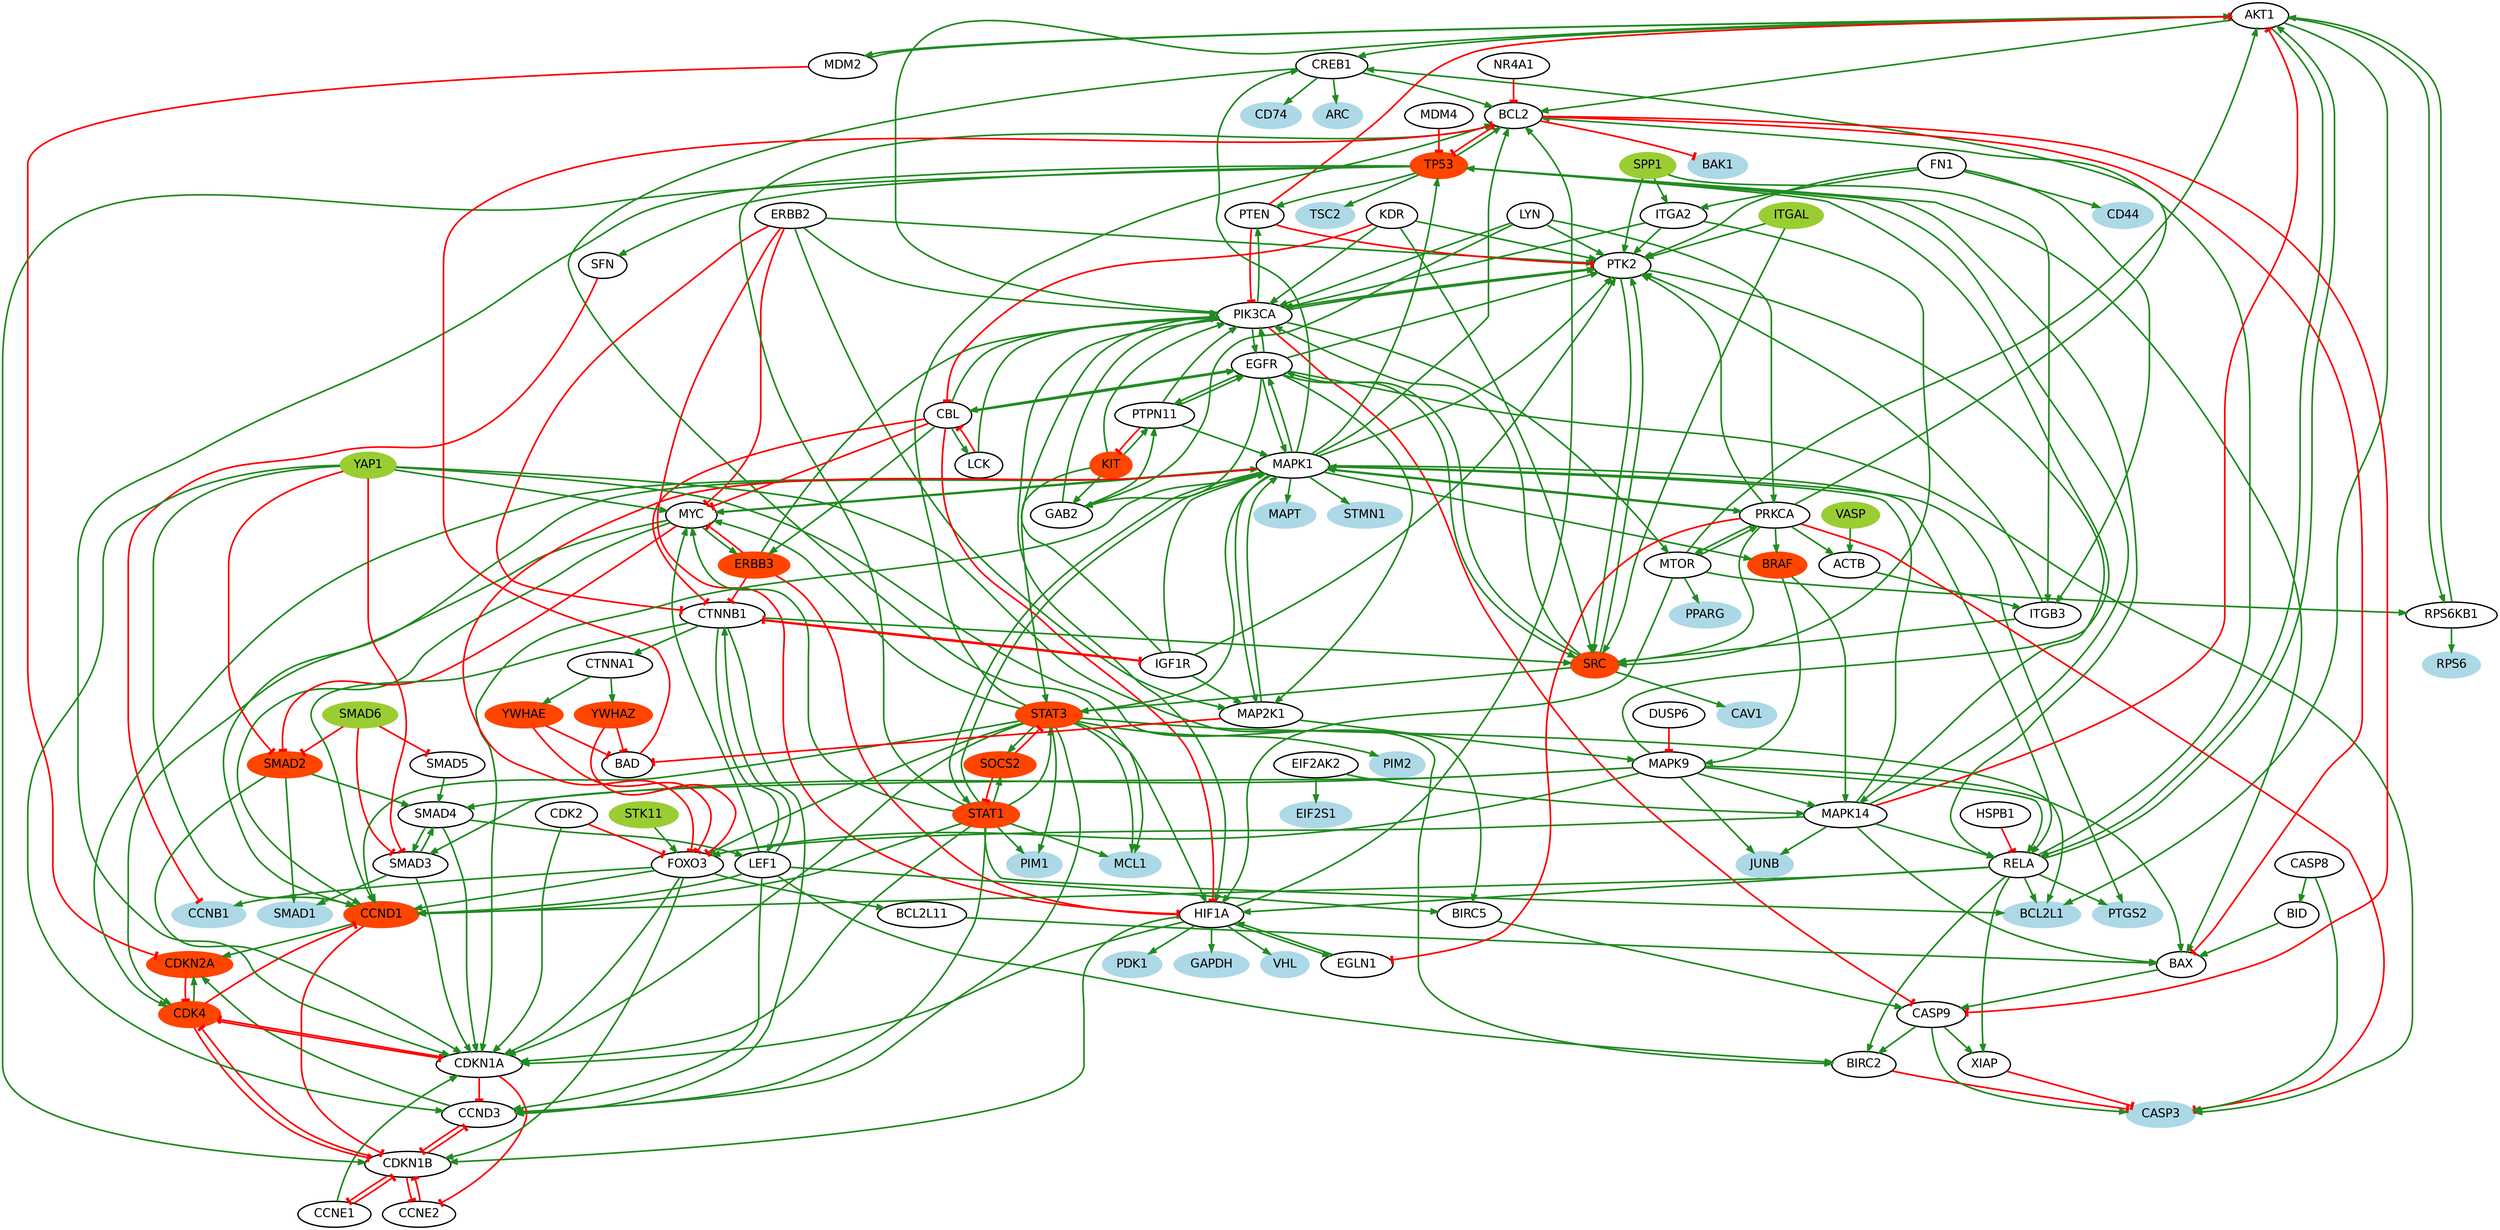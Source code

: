 digraph "" {
BCL2L1 [color=lightblue, fillcolor=lightblue, fontname=Helvetica, fontsize=18, shape=ellipse, style="filled, bold"];
PTGS2 [color=lightblue, fillcolor=lightblue, fontname=Helvetica, fontsize=18, shape=ellipse, style="filled, bold"];
STK11 [color=olivedrab3, fillcolor=olivedrab3, fontname=Helvetica, fontsize=18, shape=ellipse, style="filled, bold"];
AKT1 [color=black, fillcolor=white, fontname=Helvetica, fontsize=18, shape=ellipse, style="filled, bold"];
CAV1 [color=lightblue, fillcolor=lightblue, fontname=Helvetica, fontsize=18, shape=ellipse, style="filled, bold"];
PIK3CA [color=black, fillcolor=white, fontname=Helvetica, fontsize=18, shape=ellipse, style="filled, bold"];
MYC [color=black, fillcolor=white, fontname=Helvetica, fontsize=18, shape=ellipse, style="filled, bold"];
ERBB2 [color=black, fillcolor=white, fontname=Helvetica, fontsize=18, shape=ellipse, style="filled, bold"];
ERBB3 [color=orangered, fillcolor=orangered, fontname=Helvetica, fontsize=18, shape=ellipse, style="filled, bold"];
IGF1R [color=black, fillcolor=white, fontname=Helvetica, fontsize=18, shape=ellipse, style="filled, bold"];
CDKN2A [color=orangered, fillcolor=orangered, fontname=Helvetica, fontsize=18, shape=ellipse, style="filled, bold"];
CREB1 [color=black, fillcolor=white, fontname=Helvetica, fontsize=18, shape=ellipse, style="filled, bold"];
MDM2 [color=black, fillcolor=white, fontname=Helvetica, fontsize=18, shape=ellipse, style="filled, bold"];
MDM4 [color=black, fillcolor=white, fontname=Helvetica, fontsize=18, shape=ellipse, style="filled, bold"];
FN1 [color=black, fillcolor=white, fontname=Helvetica, fontsize=18, shape=ellipse, style="filled, bold"];
SOCS2 [color=orangered, fillcolor=orangered, fontname=Helvetica, fontsize=18, shape=ellipse, style="filled, bold"];
CCND1 [color=orangered, fillcolor=orangered, fontname=Helvetica, fontsize=18, shape=ellipse, style="filled, bold"];
CCND3 [color=black, fillcolor=white, fontname=Helvetica, fontsize=18, shape=ellipse, style="filled, bold"];
BAK1 [color=lightblue, fillcolor=lightblue, fontname=Helvetica, fontsize=18, shape=ellipse, style="filled, bold"];
SFN [color=black, fillcolor=white, fontname=Helvetica, fontsize=18, shape=ellipse, style="filled, bold"];
PTEN [color=black, fillcolor=white, fontname=Helvetica, fontsize=18, shape=ellipse, style="filled, bold"];
ACTB [color=black, fillcolor=white, fontname=Helvetica, fontsize=18, shape=ellipse, style="filled, bold"];
PTPN11 [color=black, fillcolor=white, fontname=Helvetica, fontsize=18, shape=ellipse, style="filled, bold"];
STMN1 [color=lightblue, fillcolor=lightblue, fontname=Helvetica, fontsize=18, shape=ellipse, style="filled, bold"];
CDKN1B [color=black, fillcolor=white, fontname=Helvetica, fontsize=18, shape=ellipse, style="filled, bold"];
ITGA2 [color=black, fillcolor=white, fontname=Helvetica, fontsize=18, shape=ellipse, style="filled, bold"];
GAB2 [color=black, fillcolor=white, fontname=Helvetica, fontsize=18, shape=ellipse, style="filled, bold"];
GAPDH [color=lightblue, fillcolor=lightblue, fontname=Helvetica, fontsize=18, shape=ellipse, style="filled, bold"];
HIF1A [color=black, fillcolor=white, fontname=Helvetica, fontsize=18, shape=ellipse, style="filled, bold"];
KIT [color=orangered, fillcolor=orangered, fontname=Helvetica, fontsize=18, shape=ellipse, style="filled, bold"];
CCNE2 [color=black, fillcolor=white, fontname=Helvetica, fontsize=18, shape=ellipse, style="filled, bold"];
CCNE1 [color=black, fillcolor=white, fontname=Helvetica, fontsize=18, shape=ellipse, style="filled, bold"];
CDK4 [color=orangered, fillcolor=orangered, fontname=Helvetica, fontsize=18, shape=ellipse, style="filled, bold"];
PPARG [color=lightblue, fillcolor=lightblue, fontname=Helvetica, fontsize=18, shape=ellipse, style="filled, bold"];
EGLN1 [color=black, fillcolor=white, fontname=Helvetica, fontsize=18, shape=ellipse, style="filled, bold"];
RELA [color=black, fillcolor=white, fontname=Helvetica, fontsize=18, shape=ellipse, style="filled, bold"];
TP53 [color=orangered, fillcolor=orangered, fontname=Helvetica, fontsize=18, shape=ellipse, style="filled, bold"];
CBL [color=black, fillcolor=white, fontname=Helvetica, fontsize=18, shape=ellipse, style="filled, bold"];
ITGAL [color=olivedrab3, fillcolor=olivedrab3, fontname=Helvetica, fontsize=18, shape=ellipse, style="filled, bold"];
LCK [color=black, fillcolor=white, fontname=Helvetica, fontsize=18, shape=ellipse, style="filled, bold"];
CD74 [color=lightblue, fillcolor=lightblue, fontname=Helvetica, fontsize=18, shape=ellipse, style="filled, bold"];
SMAD4 [color=black, fillcolor=white, fontname=Helvetica, fontsize=18, shape=ellipse, style="filled, bold"];
SMAD5 [color=black, fillcolor=white, fontname=Helvetica, fontsize=18, shape=ellipse, style="filled, bold"];
SMAD6 [color=olivedrab3, fillcolor=olivedrab3, fontname=Helvetica, fontsize=18, shape=ellipse, style="filled, bold"];
SMAD1 [color=lightblue, fillcolor=lightblue, fontname=Helvetica, fontsize=18, shape=ellipse, style="filled, bold"];
SMAD2 [color=orangered, fillcolor=orangered, fontname=Helvetica, fontsize=18, shape=ellipse, style="filled, bold"];
SMAD3 [color=black, fillcolor=white, fontname=Helvetica, fontsize=18, shape=ellipse, style="filled, bold"];
MAPK14 [color=black, fillcolor=white, fontname=Helvetica, fontsize=18, shape=ellipse, style="filled, bold"];
RPS6 [color=lightblue, fillcolor=lightblue, fontname=Helvetica, fontsize=18, shape=ellipse, style="filled, bold"];
XIAP [color=black, fillcolor=white, fontname=Helvetica, fontsize=18, shape=ellipse, style="filled, bold"];
PIM1 [color=lightblue, fillcolor=lightblue, fontname=Helvetica, fontsize=18, shape=ellipse, style="filled, bold"];
TSC2 [color=lightblue, fillcolor=lightblue, fontname=Helvetica, fontsize=18, shape=ellipse, style="filled, bold"];
STAT3 [color=orangered, fillcolor=orangered, fontname=Helvetica, fontsize=18, shape=ellipse, style="filled, bold"];
STAT1 [color=orangered, fillcolor=orangered, fontname=Helvetica, fontsize=18, shape=ellipse, style="filled, bold"];
RPS6KB1 [color=black, fillcolor=white, fontname=Helvetica, fontsize=18, shape=ellipse, style="filled, bold"];
MAPK1 [color=black, fillcolor=white, fontname=Helvetica, fontsize=18, shape=ellipse, style="filled, bold"];
MAPK9 [color=black, fillcolor=white, fontname=Helvetica, fontsize=18, shape=ellipse, style="filled, bold"];
CDKN1A [color=black, fillcolor=white, fontname=Helvetica, fontsize=18, shape=ellipse, style="filled, bold"];
KDR [color=black, fillcolor=white, fontname=Helvetica, fontsize=18, shape=ellipse, style="filled, bold"];
SRC [color=orangered, fillcolor=orangered, fontname=Helvetica, fontsize=18, shape=ellipse, style="filled, bold"];
MTOR [color=black, fillcolor=white, fontname=Helvetica, fontsize=18, shape=ellipse, style="filled, bold"];
LEF1 [color=black, fillcolor=white, fontname=Helvetica, fontsize=18, shape=ellipse, style="filled, bold"];
LYN [color=black, fillcolor=white, fontname=Helvetica, fontsize=18, shape=ellipse, style="filled, bold"];
YAP1 [color=olivedrab3, fillcolor=olivedrab3, fontname=Helvetica, fontsize=18, shape=ellipse, style="filled, bold"];
CTNNB1 [color=black, fillcolor=white, fontname=Helvetica, fontsize=18, shape=ellipse, style="filled, bold"];
DUSP6 [color=black, fillcolor=white, fontname=Helvetica, fontsize=18, shape=ellipse, style="filled, bold"];
EIF2AK2 [color=black, fillcolor=white, fontname=Helvetica, fontsize=18, shape=ellipse, style="filled, bold"];
BAD [color=black, fillcolor=white, fontname=Helvetica, fontsize=18, shape=ellipse, style="filled, bold"];
CDK2 [color=black, fillcolor=white, fontname=Helvetica, fontsize=18, shape=ellipse, style="filled, bold"];
SPP1 [color=olivedrab3, fillcolor=olivedrab3, fontname=Helvetica, fontsize=18, shape=ellipse, style="filled, bold"];
PTK2 [color=black, fillcolor=white, fontname=Helvetica, fontsize=18, shape=ellipse, style="filled, bold"];
BIRC5 [color=black, fillcolor=white, fontname=Helvetica, fontsize=18, shape=ellipse, style="filled, bold"];
JUNB [color=lightblue, fillcolor=lightblue, fontname=Helvetica, fontsize=18, shape=ellipse, style="filled, bold"];
EGFR [color=black, fillcolor=white, fontname=Helvetica, fontsize=18, shape=ellipse, style="filled, bold"];
BIRC2 [color=black, fillcolor=white, fontname=Helvetica, fontsize=18, shape=ellipse, style="filled, bold"];
BAX [color=black, fillcolor=white, fontname=Helvetica, fontsize=18, shape=ellipse, style="filled, bold"];
FOXO3 [color=black, fillcolor=white, fontname=Helvetica, fontsize=18, shape=ellipse, style="filled, bold"];
VHL [color=lightblue, fillcolor=lightblue, fontname=Helvetica, fontsize=18, shape=ellipse, style="filled, bold"];
MAP2K1 [color=black, fillcolor=white, fontname=Helvetica, fontsize=18, shape=ellipse, style="filled, bold"];
MCL1 [color=lightblue, fillcolor=lightblue, fontname=Helvetica, fontsize=18, shape=ellipse, style="filled, bold"];
EIF2S1 [color=lightblue, fillcolor=lightblue, fontname=Helvetica, fontsize=18, shape=ellipse, style="filled, bold"];
YWHAZ [color=orangered, fillcolor=orangered, fontname=Helvetica, fontsize=18, shape=ellipse, style="filled, bold"];
BCL2L11 [color=black, fillcolor=white, fontname=Helvetica, fontsize=18, shape=ellipse, style="filled, bold"];
BID [color=black, fillcolor=white, fontname=Helvetica, fontsize=18, shape=ellipse, style="filled, bold"];
YWHAE [color=orangered, fillcolor=orangered, fontname=Helvetica, fontsize=18, shape=ellipse, style="filled, bold"];
ITGB3 [color=black, fillcolor=white, fontname=Helvetica, fontsize=18, shape=ellipse, style="filled, bold"];
PIM2 [color=lightblue, fillcolor=lightblue, fontname=Helvetica, fontsize=18, shape=ellipse, style="filled, bold"];
HSPB1 [color=black, fillcolor=white, fontname=Helvetica, fontsize=18, shape=ellipse, style="filled, bold"];
PRKCA [color=black, fillcolor=white, fontname=Helvetica, fontsize=18, shape=ellipse, style="filled, bold"];
CD44 [color=lightblue, fillcolor=lightblue, fontname=Helvetica, fontsize=18, shape=ellipse, style="filled, bold"];
NR4A1 [color=black, fillcolor=white, fontname=Helvetica, fontsize=18, shape=ellipse, style="filled, bold"];
VASP [color=olivedrab3, fillcolor=olivedrab3, fontname=Helvetica, fontsize=18, shape=ellipse, style="filled, bold"];
CTNNA1 [color=black, fillcolor=white, fontname=Helvetica, fontsize=18, shape=ellipse, style="filled, bold"];
CCNB1 [color=lightblue, fillcolor=lightblue, fontname=Helvetica, fontsize=18, shape=ellipse, style="filled, bold"];
CASP3 [color=lightblue, fillcolor=lightblue, fontname=Helvetica, fontsize=18, shape=ellipse, style="filled, bold"];
CASP8 [color=black, fillcolor=white, fontname=Helvetica, fontsize=18, shape=ellipse, style="filled, bold"];
CASP9 [color=black, fillcolor=white, fontname=Helvetica, fontsize=18, shape=ellipse, style="filled, bold"];
PDK1 [color=lightblue, fillcolor=lightblue, fontname=Helvetica, fontsize=18, shape=ellipse, style="filled, bold"];
ARC [color=lightblue, fillcolor=lightblue, fontname=Helvetica, fontsize=18, shape=ellipse, style="filled, bold"];
BRAF [color=orangered, fillcolor=orangered, fontname=Helvetica, fontsize=18, shape=ellipse, style="filled, bold"];
MAPT [color=lightblue, fillcolor=lightblue, fontname=Helvetica, fontsize=18, shape=ellipse, style="filled, bold"];
BCL2 [color=black, fillcolor=white, fontname=Helvetica, fontsize=18, shape=ellipse, style="filled, bold"];
STK11 -> FOXO3  [arrowhead=normal, color=forestgreen, dir=forward, key=0, penwidth="2.5", sign=1];
AKT1 -> BCL2L1  [arrowhead=normal, color=forestgreen, dir=forward, key=0, penwidth="2.5", sign=1];
AKT1 -> RPS6KB1  [arrowhead=normal, color=forestgreen, dir=forward, key=0, penwidth="2.5", sign=1];
AKT1 -> CREB1  [arrowhead=normal, color=forestgreen, dir=forward, key=0, penwidth="2.5", sign=1];
AKT1 -> MDM2  [arrowhead=normal, color=forestgreen, dir=forward, key=0, penwidth="2.5", sign=1];
AKT1 -> RELA  [arrowhead=normal, color=forestgreen, dir=forward, key=0, penwidth="2.5", sign=1];
AKT1 -> BCL2  [arrowhead=normal, color=forestgreen, dir=forward, key=0, penwidth="2.5", sign=1];
PIK3CA -> PTK2  [arrowhead=normal, color=forestgreen, dir=forward, key=0, penwidth="2.5", sign=1];
PIK3CA -> AKT1  [arrowhead=normal, color=forestgreen, dir=forward, key=0, penwidth="2.5", sign=1];
PIK3CA -> EGFR  [arrowhead=normal, color=forestgreen, dir=forward, key=0, penwidth="2.5", sign=1];
PIK3CA -> HIF1A  [arrowhead=normal, color=forestgreen, dir=forward, key=0, penwidth="2.5", sign=1];
PIK3CA -> CASP9  [arrowhead=tee, color=red, dir=forward, key=0, penwidth="2.5", sign="-1"];
PIK3CA -> PTEN  [arrowhead=normal, color=forestgreen, dir=forward, key=0, penwidth="2.5", sign=1];
PIK3CA -> MTOR  [arrowhead=normal, color=forestgreen, dir=forward, key=0, penwidth="2.5", sign=1];
MYC -> CCND1  [arrowhead=normal, color=forestgreen, dir=forward, key=0, penwidth="2.5", sign=1];
MYC -> ERBB3  [arrowhead=normal, color=forestgreen, dir=forward, key=0, penwidth="2.5", sign=1];
MYC -> MAPK1  [arrowhead=normal, color=forestgreen, dir=forward, key=0, penwidth="2.5", sign=1];
MYC -> CDK4  [arrowhead=normal, color=forestgreen, dir=forward, key=0, penwidth="2.5", sign=1];
MYC -> SMAD2  [arrowhead=tee, color=red, dir=forward, key=0, penwidth="2.5", sign="-1"];
ERBB2 -> PTK2  [arrowhead=normal, color=forestgreen, dir=forward, key=0, penwidth="2.5", sign=1];
ERBB2 -> PIK3CA  [arrowhead=normal, color=forestgreen, dir=forward, key=0, penwidth="2.5", sign=1];
ERBB2 -> HIF1A  [arrowhead=tee, color=red, dir=forward, key=0, penwidth="2.5", sign="-1"];
ERBB2 -> CTNNB1  [arrowhead=tee, color=red, dir=forward, key=0, penwidth="2.5", sign="-1"];
ERBB2 -> MAP2K1  [arrowhead=normal, color=forestgreen, dir=forward, key=0, penwidth="2.5", sign=1];
ERBB2 -> MYC  [arrowhead=tee, color=red, dir=forward, key=0, penwidth="2.5", sign="-1"];
ERBB3 -> CTNNB1  [arrowhead=tee, color=red, dir=forward, key=0, penwidth="2.5", sign="-1"];
ERBB3 -> PIK3CA  [arrowhead=normal, color=forestgreen, dir=forward, key=0, penwidth="2.5", sign=1];
ERBB3 -> MYC  [arrowhead=tee, color=red, dir=forward, key=0, penwidth="2.5", sign="-1"];
ERBB3 -> HIF1A  [arrowhead=tee, color=red, dir=forward, key=0, penwidth="2.5", sign="-1"];
IGF1R -> CTNNB1  [arrowhead=tee, color=red, dir=forward, key=0, penwidth="2.5", sign="-1"];
IGF1R -> PIK3CA  [arrowhead=normal, color=forestgreen, dir=forward, key=0, penwidth="2.5", sign=1];
IGF1R -> MAP2K1  [arrowhead=normal, color=forestgreen, dir=forward, key=0, penwidth="2.5", sign=1];
IGF1R -> MAPK1  [arrowhead=normal, color=forestgreen, dir=forward, key=0, penwidth="2.5", sign=1];
IGF1R -> PTK2  [arrowhead=normal, color=forestgreen, dir=forward, key=0, penwidth="2.5", sign=1];
CDKN2A -> CDK4  [arrowhead=tee, color=red, dir=forward, key=0, penwidth="2.5", sign="-1"];
CREB1 -> CD74  [arrowhead=normal, color=forestgreen, dir=forward, key=0, penwidth="2.5", sign=1];
CREB1 -> ARC  [arrowhead=normal, color=forestgreen, dir=forward, key=0, penwidth="2.5", sign=1];
CREB1 -> MCL1  [arrowhead=normal, color=forestgreen, dir=forward, key=0, penwidth="2.5", sign=1];
CREB1 -> BCL2  [arrowhead=normal, color=forestgreen, dir=forward, key=0, penwidth="2.5", sign=1];
MDM2 -> AKT1  [arrowhead=normal, color=forestgreen, dir=forward, key=0, penwidth="2.5", sign=1];
MDM2 -> CDKN2A  [arrowhead=tee, color=red, dir=forward, key=0, penwidth="2.5", sign="-1"];
MDM4 -> TP53  [arrowhead=tee, color=red, dir=forward, key=0, penwidth="2.5", sign="-1"];
FN1 -> CD44  [arrowhead=normal, color=forestgreen, dir=forward, key=0, penwidth="2.5", sign=1];
FN1 -> ITGB3  [arrowhead=normal, color=forestgreen, dir=forward, key=0, penwidth="2.5", sign=1];
FN1 -> PTK2  [arrowhead=normal, color=forestgreen, dir=forward, key=0, penwidth="2.5", sign=1];
FN1 -> ITGA2  [arrowhead=normal, color=forestgreen, dir=forward, key=0, penwidth="2.5", sign=1];
SOCS2 -> STAT3  [arrowhead=tee, color=red, dir=forward, key=0, penwidth="2.5", sign="-1"];
SOCS2 -> STAT1  [arrowhead=tee, color=red, dir=forward, key=0, penwidth="2.5", sign="-1"];
CCND1 -> CDKN1B  [arrowhead=tee, color=red, dir=forward, key=0, penwidth="2.5", sign="-1"];
CCND1 -> CDKN2A  [arrowhead=normal, color=forestgreen, dir=forward, key=0, penwidth="2.5", sign=1];
CCND3 -> CDKN1B  [arrowhead=tee, color=red, dir=forward, key=0, penwidth="2.5", sign="-1"];
CCND3 -> CDKN2A  [arrowhead=normal, color=forestgreen, dir=forward, key=0, penwidth="2.5", sign=1];
SFN -> CCNB1  [arrowhead=tee, color=red, dir=forward, key=0, penwidth="2.5", sign="-1"];
PTEN -> AKT1  [arrowhead=tee, color=red, dir=forward, key=0, penwidth="2.5", sign="-1"];
PTEN -> PTK2  [arrowhead=tee, color=red, dir=forward, key=0, penwidth="2.5", sign="-1"];
PTEN -> PIK3CA  [arrowhead=tee, color=red, dir=forward, key=0, penwidth="2.5", sign="-1"];
ACTB -> ITGB3  [arrowhead=normal, color=forestgreen, dir=forward, key=0, penwidth="2.5", sign=1];
PTPN11 -> PIK3CA  [arrowhead=normal, color=forestgreen, dir=forward, key=0, penwidth="2.5", sign=1];
PTPN11 -> MAPK1  [arrowhead=normal, color=forestgreen, dir=forward, key=0, penwidth="2.5", sign=1];
PTPN11 -> EGFR  [arrowhead=normal, color=forestgreen, dir=forward, key=0, penwidth="2.5", sign=1];
PTPN11 -> KIT  [arrowhead=tee, color=red, dir=forward, key=0, penwidth="2.5", sign="-1"];
CDKN1B -> CCNE2  [arrowhead=tee, color=red, dir=forward, key=0, penwidth="2.5", sign="-1"];
CDKN1B -> CCND3  [arrowhead=tee, color=red, dir=forward, key=0, penwidth="2.5", sign="-1"];
CDKN1B -> CCNE1  [arrowhead=tee, color=red, dir=forward, key=0, penwidth="2.5", sign="-1"];
CDKN1B -> CDK4  [arrowhead=tee, color=red, dir=forward, key=0, penwidth="2.5", sign="-1"];
ITGA2 -> PIK3CA  [arrowhead=normal, color=forestgreen, dir=forward, key=0, penwidth="2.5", sign=1];
ITGA2 -> PTK2  [arrowhead=normal, color=forestgreen, dir=forward, key=0, penwidth="2.5", sign=1];
ITGA2 -> SRC  [arrowhead=normal, color=forestgreen, dir=forward, key=0, penwidth="2.5", sign=1];
GAB2 -> PIK3CA  [arrowhead=normal, color=forestgreen, dir=forward, key=0, penwidth="2.5", sign=1];
GAB2 -> PTPN11  [arrowhead=normal, color=forestgreen, dir=forward, key=0, penwidth="2.5", sign=1];
HIF1A -> EGLN1  [arrowhead=normal, color=forestgreen, dir=forward, key=0, penwidth="2.5", sign=1];
HIF1A -> CDKN1B  [arrowhead=normal, color=forestgreen, dir=forward, key=0, penwidth="2.5", sign=1];
HIF1A -> CDKN1A  [arrowhead=normal, color=forestgreen, dir=forward, key=0, penwidth="2.5", sign=1];
HIF1A -> GAPDH  [arrowhead=normal, color=forestgreen, dir=forward, key=0, penwidth="2.5", sign=1];
HIF1A -> PDK1  [arrowhead=normal, color=forestgreen, dir=forward, key=0, penwidth="2.5", sign=1];
HIF1A -> VHL  [arrowhead=normal, color=forestgreen, dir=forward, key=0, penwidth="2.5", sign=1];
HIF1A -> BCL2  [arrowhead=normal, color=forestgreen, dir=forward, key=0, penwidth="2.5", sign=1];
KIT -> PIK3CA  [arrowhead=normal, color=forestgreen, dir=forward, key=0, penwidth="2.5", sign=1];
KIT -> PTPN11  [arrowhead=normal, color=forestgreen, dir=forward, key=0, penwidth="2.5", sign=1];
KIT -> GAB2  [arrowhead=normal, color=forestgreen, dir=forward, key=0, penwidth="2.5", sign=1];
KIT -> STAT3  [arrowhead=normal, color=forestgreen, dir=forward, key=0, penwidth="2.5", sign=1];
CCNE2 -> CDKN1B  [arrowhead=tee, color=red, dir=forward, key=0, penwidth="2.5", sign="-1"];
CCNE1 -> CDKN1B  [arrowhead=tee, color=red, dir=forward, key=0, penwidth="2.5", sign="-1"];
CCNE1 -> CDKN1A  [arrowhead=normal, color=forestgreen, dir=forward, key=0, penwidth="2.5", sign=1];
CDK4 -> CCND1  [arrowhead=tee, color=red, dir=forward, key=0, penwidth="2.5", sign="-1"];
CDK4 -> CDKN1B  [arrowhead=tee, color=red, dir=forward, key=0, penwidth="2.5", sign="-1"];
CDK4 -> CDKN1A  [arrowhead=tee, color=red, dir=forward, key=0, penwidth="2.5", sign="-1"];
CDK4 -> CDKN2A  [arrowhead=normal, color=forestgreen, dir=forward, key=0, penwidth="2.5", sign=1];
EGLN1 -> HIF1A  [arrowhead=normal, color=forestgreen, dir=forward, key=0, penwidth="2.5", sign=1];
RELA -> BCL2L1  [arrowhead=normal, color=forestgreen, dir=forward, key=0, penwidth="2.5", sign=1];
RELA -> PTGS2  [arrowhead=normal, color=forestgreen, dir=forward, key=0, penwidth="2.5", sign=1];
RELA -> CCND1  [arrowhead=normal, color=forestgreen, dir=forward, key=0, penwidth="2.5", sign=1];
RELA -> BIRC2  [arrowhead=normal, color=forestgreen, dir=forward, key=0, penwidth="2.5", sign=1];
RELA -> HIF1A  [arrowhead=normal, color=forestgreen, dir=forward, key=0, penwidth="2.5", sign=1];
RELA -> AKT1  [arrowhead=normal, color=forestgreen, dir=forward, key=0, penwidth="2.5", sign=1];
RELA -> XIAP  [arrowhead=normal, color=forestgreen, dir=forward, key=0, penwidth="2.5", sign=1];
RELA -> BCL2  [arrowhead=normal, color=forestgreen, dir=forward, key=0, penwidth="2.5", sign=1];
TP53 -> CDKN1B  [arrowhead=normal, color=forestgreen, dir=forward, key=0, penwidth="2.5", sign=1];
TP53 -> CDKN1A  [arrowhead=normal, color=forestgreen, dir=forward, key=0, penwidth="2.5", sign=1];
TP53 -> BAX  [arrowhead=normal, color=forestgreen, dir=forward, key=0, penwidth="2.5", sign=1];
TP53 -> SFN  [arrowhead=normal, color=forestgreen, dir=forward, key=0, penwidth="2.5", sign=1];
TP53 -> PTEN  [arrowhead=normal, color=forestgreen, dir=forward, key=0, penwidth="2.5", sign=1];
TP53 -> RELA  [arrowhead=normal, color=forestgreen, dir=forward, key=0, penwidth="2.5", sign=1];
TP53 -> TSC2  [arrowhead=normal, color=forestgreen, dir=forward, key=0, penwidth="2.5", sign=1];
TP53 -> BCL2  [arrowhead=normal, color=forestgreen, dir=forward, key=0, penwidth="2.5", sign=1];
CBL -> ERBB3  [arrowhead=normal, color=forestgreen, dir=forward, key=0, penwidth="2.5", sign=1];
CBL -> PIK3CA  [arrowhead=normal, color=forestgreen, dir=forward, key=0, penwidth="2.5", sign=1];
CBL -> EGFR  [arrowhead=normal, color=forestgreen, dir=forward, key=0, penwidth="2.5", sign=1];
CBL -> HIF1A  [arrowhead=tee, color=red, dir=forward, key=0, penwidth="2.5", sign="-1"];
CBL -> CTNNB1  [arrowhead=tee, color=red, dir=forward, key=0, penwidth="2.5", sign="-1"];
CBL -> MYC  [arrowhead=tee, color=red, dir=forward, key=0, penwidth="2.5", sign="-1"];
CBL -> LCK  [arrowhead=normal, color=forestgreen, dir=forward, key=0, penwidth="2.5", sign=1];
ITGAL -> SRC  [arrowhead=normal, color=forestgreen, dir=forward, key=0, penwidth="2.5", sign=1];
ITGAL -> PTK2  [arrowhead=normal, color=forestgreen, dir=forward, key=0, penwidth="2.5", sign=1];
LCK -> PIK3CA  [arrowhead=normal, color=forestgreen, dir=forward, key=0, penwidth="2.5", sign=1];
LCK -> CBL  [arrowhead=tee, color=red, dir=forward, key=0, penwidth="2.5", sign="-1"];
SMAD4 -> LEF1  [arrowhead=normal, color=forestgreen, dir=forward, key=0, penwidth="2.5", sign=1];
SMAD4 -> CDKN1A  [arrowhead=normal, color=forestgreen, dir=forward, key=0, penwidth="2.5", sign=1];
SMAD4 -> SMAD3  [arrowhead=normal, color=forestgreen, dir=forward, key=0, penwidth="2.5", sign=1];
SMAD5 -> SMAD4  [arrowhead=normal, color=forestgreen, dir=forward, key=0, penwidth="2.5", sign=1];
SMAD6 -> SMAD5  [arrowhead=tee, color=red, dir=forward, key=0, penwidth="2.5", sign="-1"];
SMAD6 -> SMAD2  [arrowhead=tee, color=red, dir=forward, key=0, penwidth="2.5", sign="-1"];
SMAD6 -> SMAD3  [arrowhead=tee, color=red, dir=forward, key=0, penwidth="2.5", sign="-1"];
SMAD2 -> SMAD4  [arrowhead=normal, color=forestgreen, dir=forward, key=0, penwidth="2.5", sign=1];
SMAD2 -> CDKN1A  [arrowhead=normal, color=forestgreen, dir=forward, key=0, penwidth="2.5", sign=1];
SMAD2 -> SMAD1  [arrowhead=normal, color=forestgreen, dir=forward, key=0, penwidth="2.5", sign=1];
SMAD3 -> SMAD4  [arrowhead=normal, color=forestgreen, dir=forward, key=0, penwidth="2.5", sign=1];
SMAD3 -> CDKN1A  [arrowhead=normal, color=forestgreen, dir=forward, key=0, penwidth="2.5", sign=1];
SMAD3 -> SMAD1  [arrowhead=normal, color=forestgreen, dir=forward, key=0, penwidth="2.5", sign=1];
MAPK14 -> TP53  [arrowhead=normal, color=forestgreen, dir=forward, key=0, penwidth="2.5", sign=1];
MAPK14 -> JUNB  [arrowhead=normal, color=forestgreen, dir=forward, key=0, penwidth="2.5", sign=1];
MAPK14 -> BAX  [arrowhead=normal, color=forestgreen, dir=forward, key=0, penwidth="2.5", sign=1];
MAPK14 -> FOXO3  [arrowhead=normal, color=forestgreen, dir=forward, key=0, penwidth="2.5", sign=1];
MAPK14 -> AKT1  [arrowhead=tee, color=red, dir=forward, key=0, penwidth="2.5", sign="-1"];
MAPK14 -> MAPK1  [arrowhead=normal, color=forestgreen, dir=forward, key=0, penwidth="2.5", sign=1];
MAPK14 -> RELA  [arrowhead=normal, color=forestgreen, dir=forward, key=0, penwidth="2.5", sign=1];
XIAP -> CASP3  [arrowhead=tee, color=red, dir=forward, key=0, penwidth="2.5", sign="-1"];
STAT3 -> BCL2L1  [arrowhead=normal, color=forestgreen, dir=forward, key=0, penwidth="2.5", sign=1];
STAT3 -> PIM2  [arrowhead=normal, color=forestgreen, dir=forward, key=0, penwidth="2.5", sign=1];
STAT3 -> SOCS2  [arrowhead=normal, color=forestgreen, dir=forward, key=0, penwidth="2.5", sign=1];
STAT3 -> CCND1  [arrowhead=normal, color=forestgreen, dir=forward, key=0, penwidth="2.5", sign=1];
STAT3 -> CCND3  [arrowhead=normal, color=forestgreen, dir=forward, key=0, penwidth="2.5", sign=1];
STAT3 -> PIM1  [arrowhead=normal, color=forestgreen, dir=forward, key=0, penwidth="2.5", sign=1];
STAT3 -> HIF1A  [arrowhead=normal, color=forestgreen, dir=forward, key=0, penwidth="2.5", sign=1];
STAT3 -> FOXO3  [arrowhead=normal, color=forestgreen, dir=forward, key=0, penwidth="2.5", sign=1];
STAT3 -> MCL1  [arrowhead=normal, color=forestgreen, dir=forward, key=0, penwidth="2.5", sign=1];
STAT3 -> MYC  [arrowhead=normal, color=forestgreen, dir=forward, key=0, penwidth="2.5", sign=1];
STAT3 -> CDKN1A  [arrowhead=normal, color=forestgreen, dir=forward, key=0, penwidth="2.5", sign=1];
STAT3 -> BCL2  [arrowhead=normal, color=forestgreen, dir=forward, key=0, penwidth="2.5", sign=1];
STAT1 -> BCL2L1  [arrowhead=normal, color=forestgreen, dir=forward, key=0, penwidth="2.5", sign=1];
STAT1 -> STAT3  [arrowhead=normal, color=forestgreen, dir=forward, key=0, penwidth="2.5", sign=1];
STAT1 -> SOCS2  [arrowhead=normal, color=forestgreen, dir=forward, key=0, penwidth="2.5", sign=1];
STAT1 -> CCND1  [arrowhead=normal, color=forestgreen, dir=forward, key=0, penwidth="2.5", sign=1];
STAT1 -> CCND3  [arrowhead=normal, color=forestgreen, dir=forward, key=0, penwidth="2.5", sign=1];
STAT1 -> PIM1  [arrowhead=normal, color=forestgreen, dir=forward, key=0, penwidth="2.5", sign=1];
STAT1 -> MAPK1  [arrowhead=normal, color=forestgreen, dir=forward, key=0, penwidth="2.5", sign=1];
STAT1 -> MCL1  [arrowhead=normal, color=forestgreen, dir=forward, key=0, penwidth="2.5", sign=1];
STAT1 -> MYC  [arrowhead=normal, color=forestgreen, dir=forward, key=0, penwidth="2.5", sign=1];
STAT1 -> CDKN1A  [arrowhead=normal, color=forestgreen, dir=forward, key=0, penwidth="2.5", sign=1];
STAT1 -> BCL2  [arrowhead=normal, color=forestgreen, dir=forward, key=0, penwidth="2.5", sign=1];
RPS6KB1 -> RPS6  [arrowhead=normal, color=forestgreen, dir=forward, key=0, penwidth="2.5", sign=1];
RPS6KB1 -> AKT1  [arrowhead=normal, color=forestgreen, dir=forward, key=0, penwidth="2.5", sign=1];
MAPK1 -> PTGS2  [arrowhead=normal, color=forestgreen, dir=forward, key=0, penwidth="2.5", sign=1];
MAPK1 -> PTK2  [arrowhead=normal, color=forestgreen, dir=forward, key=0, penwidth="2.5", sign=1];
MAPK1 -> STAT3  [arrowhead=normal, color=forestgreen, dir=forward, key=0, penwidth="2.5", sign=1];
MAPK1 -> TP53  [arrowhead=normal, color=forestgreen, dir=forward, key=0, penwidth="2.5", sign=1];
MAPK1 -> STAT1  [arrowhead=normal, color=forestgreen, dir=forward, key=0, penwidth="2.5", sign=1];
MAPK1 -> CCND1  [arrowhead=normal, color=forestgreen, dir=forward, key=0, penwidth="2.5", sign=1];
MAPK1 -> CDKN1A  [arrowhead=normal, color=forestgreen, dir=forward, key=0, penwidth="2.5", sign=1];
MAPK1 -> EGFR  [arrowhead=normal, color=forestgreen, dir=forward, key=0, penwidth="2.5", sign=1];
MAPK1 -> CREB1  [arrowhead=normal, color=forestgreen, dir=forward, key=0, penwidth="2.5", sign=1];
MAPK1 -> FOXO3  [arrowhead=tee, color=red, dir=forward, key=0, penwidth="2.5", sign="-1"];
MAPK1 -> PRKCA  [arrowhead=normal, color=forestgreen, dir=forward, key=0, penwidth="2.5", sign=1];
MAPK1 -> MAP2K1  [arrowhead=normal, color=forestgreen, dir=forward, key=0, penwidth="2.5", sign=1];
MAPK1 -> CDK4  [arrowhead=normal, color=forestgreen, dir=forward, key=0, penwidth="2.5", sign=1];
MAPK1 -> BRAF  [arrowhead=normal, color=forestgreen, dir=forward, key=0, penwidth="2.5", sign=1];
MAPK1 -> MAPT  [arrowhead=normal, color=forestgreen, dir=forward, key=0, penwidth="2.5", sign=1];
MAPK1 -> STMN1  [arrowhead=normal, color=forestgreen, dir=forward, key=0, penwidth="2.5", sign=1];
MAPK1 -> RELA  [arrowhead=normal, color=forestgreen, dir=forward, key=0, penwidth="2.5", sign=1];
MAPK1 -> MYC  [arrowhead=normal, color=forestgreen, dir=forward, key=0, penwidth="2.5", sign=1];
MAPK1 -> BCL2  [arrowhead=normal, color=forestgreen, dir=forward, key=0, penwidth="2.5", sign=1];
MAPK9 -> MAPK14  [arrowhead=normal, color=forestgreen, dir=forward, key=0, penwidth="2.5", sign=1];
MAPK9 -> TP53  [arrowhead=normal, color=forestgreen, dir=forward, key=0, penwidth="2.5", sign=1];
MAPK9 -> SMAD4  [arrowhead=normal, color=forestgreen, dir=forward, key=0, penwidth="2.5", sign=1];
MAPK9 -> JUNB  [arrowhead=normal, color=forestgreen, dir=forward, key=0, penwidth="2.5", sign=1];
MAPK9 -> BAX  [arrowhead=normal, color=forestgreen, dir=forward, key=0, penwidth="2.5", sign=1];
MAPK9 -> SMAD3  [arrowhead=normal, color=forestgreen, dir=forward, key=0, penwidth="2.5", sign=1];
MAPK9 -> FOXO3  [arrowhead=normal, color=forestgreen, dir=forward, key=0, penwidth="2.5", sign=1];
MAPK9 -> RELA  [arrowhead=normal, color=forestgreen, dir=forward, key=0, penwidth="2.5", sign=1];
CDKN1A -> CCNE2  [arrowhead=tee, color=red, dir=forward, key=0, penwidth="2.5", sign="-1"];
CDKN1A -> CCND3  [arrowhead=tee, color=red, dir=forward, key=0, penwidth="2.5", sign="-1"];
CDKN1A -> CDK4  [arrowhead=tee, color=red, dir=forward, key=0, penwidth="2.5", sign="-1"];
KDR -> PIK3CA  [arrowhead=normal, color=forestgreen, dir=forward, key=0, penwidth="2.5", sign=1];
KDR -> PTK2  [arrowhead=normal, color=forestgreen, dir=forward, key=0, penwidth="2.5", sign=1];
KDR -> CBL  [arrowhead=tee, color=red, dir=forward, key=0, penwidth="2.5", sign="-1"];
KDR -> SRC  [arrowhead=normal, color=forestgreen, dir=forward, key=0, penwidth="2.5", sign=1];
SRC -> CAV1  [arrowhead=normal, color=forestgreen, dir=forward, key=0, penwidth="2.5", sign=1];
SRC -> PIK3CA  [arrowhead=normal, color=forestgreen, dir=forward, key=0, penwidth="2.5", sign=1];
SRC -> PTK2  [arrowhead=normal, color=forestgreen, dir=forward, key=0, penwidth="2.5", sign=1];
SRC -> EGFR  [arrowhead=normal, color=forestgreen, dir=forward, key=0, penwidth="2.5", sign=1];
SRC -> STAT3  [arrowhead=normal, color=forestgreen, dir=forward, key=0, penwidth="2.5", sign=1];
MTOR -> PRKCA  [arrowhead=normal, color=forestgreen, dir=forward, key=0, penwidth="2.5", sign=1];
MTOR -> PPARG  [arrowhead=normal, color=forestgreen, dir=forward, key=0, penwidth="2.5", sign=1];
MTOR -> RPS6KB1  [arrowhead=normal, color=forestgreen, dir=forward, key=0, penwidth="2.5", sign=1];
MTOR -> HIF1A  [arrowhead=normal, color=forestgreen, dir=forward, key=0, penwidth="2.5", sign=1];
MTOR -> AKT1  [arrowhead=normal, color=forestgreen, dir=forward, key=0, penwidth="2.5", sign=1];
LEF1 -> CCND1  [arrowhead=normal, color=forestgreen, dir=forward, key=0, penwidth="2.5", sign=1];
LEF1 -> CCND3  [arrowhead=normal, color=forestgreen, dir=forward, key=0, penwidth="2.5", sign=1];
LEF1 -> BIRC2  [arrowhead=normal, color=forestgreen, dir=forward, key=0, penwidth="2.5", sign=1];
LEF1 -> CTNNB1  [arrowhead=normal, color=forestgreen, dir=forward, key=0, penwidth="2.5", sign=1];
LEF1 -> MYC  [arrowhead=normal, color=forestgreen, dir=forward, key=0, penwidth="2.5", sign=1];
LEF1 -> BIRC5  [arrowhead=normal, color=forestgreen, dir=forward, key=0, penwidth="2.5", sign=1];
LYN -> PRKCA  [arrowhead=normal, color=forestgreen, dir=forward, key=0, penwidth="2.5", sign=1];
LYN -> PIK3CA  [arrowhead=normal, color=forestgreen, dir=forward, key=0, penwidth="2.5", sign=1];
LYN -> PTK2  [arrowhead=normal, color=forestgreen, dir=forward, key=0, penwidth="2.5", sign=1];
LYN -> GAB2  [arrowhead=normal, color=forestgreen, dir=forward, key=0, penwidth="2.5", sign=1];
YAP1 -> CCND1  [arrowhead=normal, color=forestgreen, dir=forward, key=0, penwidth="2.5", sign=1];
YAP1 -> BIRC5  [arrowhead=normal, color=forestgreen, dir=forward, key=0, penwidth="2.5", sign=1];
YAP1 -> BIRC2  [arrowhead=normal, color=forestgreen, dir=forward, key=0, penwidth="2.5", sign=1];
YAP1 -> SMAD2  [arrowhead=tee, color=red, dir=forward, key=0, penwidth="2.5", sign="-1"];
YAP1 -> SMAD3  [arrowhead=tee, color=red, dir=forward, key=0, penwidth="2.5", sign="-1"];
YAP1 -> MYC  [arrowhead=normal, color=forestgreen, dir=forward, key=0, penwidth="2.5", sign=1];
YAP1 -> CCND3  [arrowhead=normal, color=forestgreen, dir=forward, key=0, penwidth="2.5", sign=1];
CTNNB1 -> SRC  [arrowhead=normal, color=forestgreen, dir=forward, key=0, penwidth="2.5", sign=1];
CTNNB1 -> IGF1R  [arrowhead=tee, color=red, dir=forward, key=0, penwidth="2.5", sign="-1"];
CTNNB1 -> CCND1  [arrowhead=normal, color=forestgreen, dir=forward, key=0, penwidth="2.5", sign=1];
CTNNB1 -> CCND3  [arrowhead=normal, color=forestgreen, dir=forward, key=0, penwidth="2.5", sign=1];
CTNNB1 -> LEF1  [arrowhead=normal, color=forestgreen, dir=forward, key=0, penwidth="2.5", sign=1];
CTNNB1 -> CTNNA1  [arrowhead=normal, color=forestgreen, dir=forward, key=0, penwidth="2.5", sign=1];
DUSP6 -> MAPK9  [arrowhead=tee, color=red, dir=forward, key=0, penwidth="2.5", sign="-1"];
EIF2AK2 -> MAPK14  [arrowhead=normal, color=forestgreen, dir=forward, key=0, penwidth="2.5", sign=1];
EIF2AK2 -> EIF2S1  [arrowhead=normal, color=forestgreen, dir=forward, key=0, penwidth="2.5", sign=1];
BAD -> BCL2  [arrowhead=tee, color=red, dir=forward, key=0, penwidth="2.5", sign="-1"];
CDK2 -> FOXO3  [arrowhead=tee, color=red, dir=forward, key=0, penwidth="2.5", sign="-1"];
CDK2 -> CDKN1A  [arrowhead=normal, color=forestgreen, dir=forward, key=0, penwidth="2.5", sign=1];
SPP1 -> ITGB3  [arrowhead=normal, color=forestgreen, dir=forward, key=0, penwidth="2.5", sign=1];
SPP1 -> PTK2  [arrowhead=normal, color=forestgreen, dir=forward, key=0, penwidth="2.5", sign=1];
SPP1 -> ITGA2  [arrowhead=normal, color=forestgreen, dir=forward, key=0, penwidth="2.5", sign=1];
PTK2 -> MAPK14  [arrowhead=normal, color=forestgreen, dir=forward, key=0, penwidth="2.5", sign=1];
PTK2 -> SRC  [arrowhead=normal, color=forestgreen, dir=forward, key=0, penwidth="2.5", sign=1];
PTK2 -> PIK3CA  [arrowhead=normal, color=forestgreen, dir=forward, key=0, penwidth="2.5", sign=1];
BIRC5 -> CASP9  [arrowhead=normal, color=forestgreen, dir=forward, key=0, penwidth="2.5", sign=1];
EGFR -> SRC  [arrowhead=normal, color=forestgreen, dir=forward, key=0, penwidth="2.5", sign=1];
EGFR -> PTK2  [arrowhead=normal, color=forestgreen, dir=forward, key=0, penwidth="2.5", sign=1];
EGFR -> CASP3  [arrowhead=normal, color=forestgreen, dir=forward, key=0, penwidth="2.5", sign=1];
EGFR -> PIK3CA  [arrowhead=normal, color=forestgreen, dir=forward, key=0, penwidth="2.5", sign=1];
EGFR -> PTPN11  [arrowhead=normal, color=forestgreen, dir=forward, key=0, penwidth="2.5", sign=1];
EGFR -> GAB2  [arrowhead=normal, color=forestgreen, dir=forward, key=0, penwidth="2.5", sign=1];
EGFR -> CBL  [arrowhead=normal, color=forestgreen, dir=forward, key=0, penwidth="2.5", sign=1];
EGFR -> MAP2K1  [arrowhead=normal, color=forestgreen, dir=forward, key=0, penwidth="2.5", sign=1];
EGFR -> MAPK1  [arrowhead=normal, color=forestgreen, dir=forward, key=0, penwidth="2.5", sign=1];
BIRC2 -> CASP3  [arrowhead=tee, color=red, dir=forward, key=0, penwidth="2.5", sign="-1"];
BAX -> CASP9  [arrowhead=normal, color=forestgreen, dir=forward, key=0, penwidth="2.5", sign=1];
FOXO3 -> CCND1  [arrowhead=normal, color=forestgreen, dir=forward, key=0, penwidth="2.5", sign=1];
FOXO3 -> CDKN1B  [arrowhead=normal, color=forestgreen, dir=forward, key=0, penwidth="2.5", sign=1];
FOXO3 -> CCNB1  [arrowhead=normal, color=forestgreen, dir=forward, key=0, penwidth="2.5", sign=1];
FOXO3 -> BCL2L11  [arrowhead=normal, color=forestgreen, dir=forward, key=0, penwidth="2.5", sign=1];
FOXO3 -> CDKN1A  [arrowhead=normal, color=forestgreen, dir=forward, key=0, penwidth="2.5", sign=1];
MAP2K1 -> MAPK9  [arrowhead=normal, color=forestgreen, dir=forward, key=0, penwidth="2.5", sign=1];
MAP2K1 -> BAD  [arrowhead=tee, color=red, dir=forward, key=0, penwidth="2.5", sign="-1"];
MAP2K1 -> MAPK1  [arrowhead=normal, color=forestgreen, dir=forward, key=0, penwidth="2.5", sign=1];
YWHAZ -> FOXO3  [arrowhead=tee, color=red, dir=forward, key=0, penwidth="2.5", sign="-1"];
YWHAZ -> BAD  [arrowhead=tee, color=red, dir=forward, key=0, penwidth="2.5", sign="-1"];
BCL2L11 -> BAX  [arrowhead=normal, color=forestgreen, dir=forward, key=0, penwidth="2.5", sign=1];
BID -> BAX  [arrowhead=normal, color=forestgreen, dir=forward, key=0, penwidth="2.5", sign=1];
YWHAE -> FOXO3  [arrowhead=tee, color=red, dir=forward, key=0, penwidth="2.5", sign="-1"];
YWHAE -> BAD  [arrowhead=tee, color=red, dir=forward, key=0, penwidth="2.5", sign="-1"];
ITGB3 -> SRC  [arrowhead=normal, color=forestgreen, dir=forward, key=0, penwidth="2.5", sign=1];
ITGB3 -> PTK2  [arrowhead=normal, color=forestgreen, dir=forward, key=0, penwidth="2.5", sign=1];
HSPB1 -> RELA  [arrowhead=tee, color=red, dir=forward, key=0, penwidth="2.5", sign="-1"];
PRKCA -> SRC  [arrowhead=normal, color=forestgreen, dir=forward, key=0, penwidth="2.5", sign=1];
PRKCA -> EGLN1  [arrowhead=tee, color=red, dir=forward, key=0, penwidth="2.5", sign="-1"];
PRKCA -> PTK2  [arrowhead=normal, color=forestgreen, dir=forward, key=0, penwidth="2.5", sign=1];
PRKCA -> CASP3  [arrowhead=tee, color=red, dir=forward, key=0, penwidth="2.5", sign="-1"];
PRKCA -> CREB1  [arrowhead=normal, color=forestgreen, dir=forward, key=0, penwidth="2.5", sign=1];
PRKCA -> MAPK1  [arrowhead=normal, color=forestgreen, dir=forward, key=0, penwidth="2.5", sign=1];
PRKCA -> MTOR  [arrowhead=normal, color=forestgreen, dir=forward, key=0, penwidth="2.5", sign=1];
PRKCA -> BRAF  [arrowhead=normal, color=forestgreen, dir=forward, key=0, penwidth="2.5", sign=1];
PRKCA -> ACTB  [arrowhead=normal, color=forestgreen, dir=forward, key=0, penwidth="2.5", sign=1];
NR4A1 -> BCL2  [arrowhead=tee, color=red, dir=forward, key=0, penwidth="2.5", sign="-1"];
VASP -> ACTB  [arrowhead=normal, color=forestgreen, dir=forward, key=0, penwidth="2.5", sign=1];
CTNNA1 -> YWHAZ  [arrowhead=normal, color=forestgreen, dir=forward, key=0, penwidth="2.5", sign=1];
CTNNA1 -> YWHAE  [arrowhead=normal, color=forestgreen, dir=forward, key=0, penwidth="2.5", sign=1];
CASP8 -> BID  [arrowhead=normal, color=forestgreen, dir=forward, key=0, penwidth="2.5", sign=1];
CASP8 -> CASP3  [arrowhead=normal, color=forestgreen, dir=forward, key=0, penwidth="2.5", sign=1];
CASP9 -> XIAP  [arrowhead=normal, color=forestgreen, dir=forward, key=0, penwidth="2.5", sign=1];
CASP9 -> CASP3  [arrowhead=normal, color=forestgreen, dir=forward, key=0, penwidth="2.5", sign=1];
CASP9 -> BIRC2  [arrowhead=normal, color=forestgreen, dir=forward, key=0, penwidth="2.5", sign=1];
BRAF -> MAPK14  [arrowhead=normal, color=forestgreen, dir=forward, key=0, penwidth="2.5", sign=1];
BRAF -> MAPK9  [arrowhead=normal, color=forestgreen, dir=forward, key=0, penwidth="2.5", sign=1];
BCL2 -> CASP9  [arrowhead=tee, color=red, dir=forward, key=0, penwidth="2.5", sign="-1"];
BCL2 -> TP53  [arrowhead=tee, color=red, dir=forward, key=0, penwidth="2.5", sign="-1"];
BCL2 -> BAX  [arrowhead=tee, color=red, dir=forward, key=0, penwidth="2.5", sign="-1"];
BCL2 -> BAK1  [arrowhead=tee, color=red, dir=forward, key=0, penwidth="2.5", sign="-1"];
}
